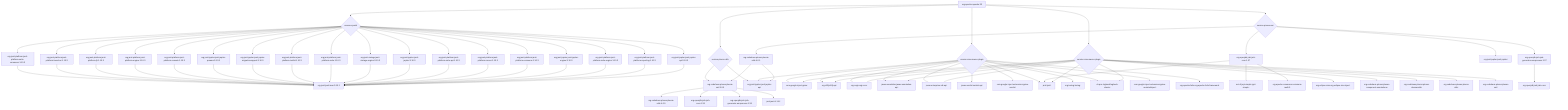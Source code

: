 graph TD
    org.junit.platform:junit-platform-suite-commons:1.10.3 --> org.junit:junit-bom:5.10.3
    org.junit.platform:junit-platform-launcher:1.10.3 --> org.junit:junit-bom:5.10.3
    org.junit.platform:junit-platform-jfr:1.10.3 --> org.junit:junit-bom:5.10.3
    org.junit.platform:junit-platform-engine:1.10.3 --> org.junit:junit-bom:5.10.3
    org.junit.platform:junit-platform-console:1.10.3 --> org.junit:junit-bom:5.10.3
    org.junit.jupiter:junit-jupiter-params:5.10.3 --> org.junit:junit-bom:5.10.3
    org.junit.jupiter:junit-jupiter-migrationsupport:5.10.3 --> org.junit:junit-bom:5.10.3
    org.junit.platform:junit-platform-testkit:1.10.3 --> org.junit:junit-bom:5.10.3
    org.apache:apache:33 --> org.eclipse.sisu:org.eclipse.sisu.inject:${version.sisu-maven-plugin}
    org.apache:apache:33 --> org.eclipse.sisu:org.eclipse.sisu.plexus:${version.sisu-maven-plugin}
    org.apache:apache:33 --> org.codehaus.plexus:plexus-utils:${version.plexus-utils}
    org.apache:apache:33 --> org.codehaus.plexus:plexus-xml:${version.plexus-xml}
    org.apache:apache:33 --> org.junit:junit-bom:${versions.junit5}
    org.junit.platform:junit-platform-suite:1.10.3 --> org.junit:junit-bom:5.10.3
    org.codehaus.plexus:plexus-utils:${version.plexus-utils} --> org.codehaus.plexus:plexus-xml:3.0.0
    org.codehaus.plexus:plexus-utils:${version.plexus-utils} --> org.junit.jupiter:junit-jupiter-api:
    org.eclipse.sisu:org.eclipse.sisu.inject:${version.sisu-maven-plugin} --> com.google.inject:guice:
    org.eclipse.sisu:org.eclipse.sisu.inject:${version.sisu-maven-plugin} --> org.slf4j:slf4j-api:
    org.eclipse.sisu:org.eclipse.sisu.inject:${version.sisu-maven-plugin} --> org.osgi:osgi.core:
    org.eclipse.sisu:org.eclipse.sisu.inject:${version.sisu-maven-plugin} --> javax.annotation:javax.annotation-api:
    org.eclipse.sisu:org.eclipse.sisu.inject:${version.sisu-maven-plugin} --> javax.enterprise:cdi-api:
    org.eclipse.sisu:org.eclipse.sisu.inject:${version.sisu-maven-plugin} --> javax.servlet:servlet-api:
    org.eclipse.sisu:org.eclipse.sisu.inject:${version.sisu-maven-plugin} --> com.google.inject.extensions:guice-servlet:
    org.eclipse.sisu:org.eclipse.sisu.inject:${version.sisu-maven-plugin} --> junit:junit:
    org.eclipse.sisu:org.eclipse.sisu.inject:${version.sisu-maven-plugin} --> org.junit.jupiter:junit-jupiter-api:
    org.eclipse.sisu:org.eclipse.sisu.inject:${version.sisu-maven-plugin} --> org.testng:testng:
    org.eclipse.sisu:org.eclipse.sisu.inject:${version.sisu-maven-plugin} --> ch.qos.logback:logback-classic:
    org.eclipse.sisu:org.eclipse.sisu.inject:${version.sisu-maven-plugin} --> com.google.inject.extensions:guice-assistedinject:
    org.eclipse.sisu:org.eclipse.sisu.inject:${version.sisu-maven-plugin} --> org.apache.felix:org.apache.felix.framework:
    org.junit.vintage:junit-vintage-engine:5.10.3 --> org.junit:junit-bom:5.10.3
    org.openjdk.jmh:jmh-core:1.37 --> junit:junit:
    org.openjdk.jmh:jmh-core:1.37 --> net.sf.jopt-simple:jopt-simple:
    org.openjdk.jmh:jmh-core:1.37 --> org.apache.commons:commons-math3:
    org.junit.jupiter:junit-jupiter:5.10.3 --> org.junit:junit-bom:5.10.3
    org.junit.platform:junit-platform-suite-api:1.10.3 --> org.junit:junit-bom:5.10.3
    org.junit.platform:junit-platform-runner:1.10.3 --> org.junit:junit-bom:5.10.3
    org.eclipse.sisu:org.eclipse.sisu.plexus:${version.sisu-maven-plugin} --> com.google.inject:guice:
    org.eclipse.sisu:org.eclipse.sisu.plexus:${version.sisu-maven-plugin} --> javax.annotation:javax.annotation-api:
    org.eclipse.sisu:org.eclipse.sisu.plexus:${version.sisu-maven-plugin} --> javax.enterprise:cdi-api:
    org.eclipse.sisu:org.eclipse.sisu.plexus:${version.sisu-maven-plugin} --> org.eclipse.sisu:org.eclipse.sisu.inject:
    org.eclipse.sisu:org.eclipse.sisu.plexus:${version.sisu-maven-plugin} --> org.codehaus.plexus:plexus-component-annotations:
    org.eclipse.sisu:org.eclipse.sisu.plexus:${version.sisu-maven-plugin} --> org.codehaus.plexus:plexus-classworlds:
    org.eclipse.sisu:org.eclipse.sisu.plexus:${version.sisu-maven-plugin} --> org.codehaus.plexus:plexus-utils:
    org.eclipse.sisu:org.eclipse.sisu.plexus:${version.sisu-maven-plugin} --> org.codehaus.plexus:plexus-xml:
    org.eclipse.sisu:org.eclipse.sisu.plexus:${version.sisu-maven-plugin} --> org.slf4j:slf4j-api:
    org.eclipse.sisu:org.eclipse.sisu.plexus:${version.sisu-maven-plugin} --> org.osgi:osgi.core:
    org.eclipse.sisu:org.eclipse.sisu.plexus:${version.sisu-maven-plugin} --> junit:junit:
    org.eclipse.sisu:org.eclipse.sisu.plexus:${version.sisu-maven-plugin} --> ch.qos.logback:logback-classic:
    org.openjdk.jmh:jmh-generator-annprocess:1.37 --> org.openjdk.jmh:jmh-core:
    org.codehaus.plexus:plexus-xml:3.0.0 --> org.codehaus.plexus:plexus-utils:4.0.0
    org.codehaus.plexus:plexus-xml:3.0.0 --> org.openjdk.jmh:jmh-core:1.36
    org.codehaus.plexus:plexus-xml:3.0.0 --> org.openjdk.jmh:jmh-generator-annprocess:1.36
    org.codehaus.plexus:plexus-xml:3.0.0 --> junit:junit:4.13.2
    org.junit.platform:junit-platform-commons:1.10.3 --> org.junit:junit-bom:5.10.3
    org.junit:junit-bom:${versions.junit5} --> org.junit.jupiter:junit-jupiter:5.10.3
    org.junit:junit-bom:${versions.junit5} --> org.junit.jupiter:junit-jupiter-api:5.10.3
    org.junit:junit-bom:${versions.junit5} --> org.junit.jupiter:junit-jupiter-engine:5.10.3
    org.junit:junit-bom:${versions.junit5} --> org.junit.jupiter:junit-jupiter-migrationsupport:5.10.3
    org.junit:junit-bom:${versions.junit5} --> org.junit.jupiter:junit-jupiter-params:5.10.3
    org.junit:junit-bom:${versions.junit5} --> org.junit.platform:junit-platform-commons:1.10.3
    org.junit:junit-bom:${versions.junit5} --> org.junit.platform:junit-platform-console:1.10.3
    org.junit:junit-bom:${versions.junit5} --> org.junit.platform:junit-platform-engine:1.10.3
    org.junit:junit-bom:${versions.junit5} --> org.junit.platform:junit-platform-jfr:1.10.3
    org.junit:junit-bom:${versions.junit5} --> org.junit.platform:junit-platform-launcher:1.10.3
    org.junit:junit-bom:${versions.junit5} --> org.junit.platform:junit-platform-reporting:1.10.3
    org.junit:junit-bom:${versions.junit5} --> org.junit.platform:junit-platform-runner:1.10.3
    org.junit:junit-bom:${versions.junit5} --> org.junit.platform:junit-platform-suite:1.10.3
    org.junit:junit-bom:${versions.junit5} --> org.junit.platform:junit-platform-suite-api:1.10.3
    org.junit:junit-bom:${versions.junit5} --> org.junit.platform:junit-platform-suite-commons:1.10.3
    org.junit:junit-bom:${versions.junit5} --> org.junit.platform:junit-platform-suite-engine:1.10.3
    org.junit:junit-bom:${versions.junit5} --> org.junit.platform:junit-platform-testkit:1.10.3
    org.junit:junit-bom:${versions.junit5} --> org.junit.vintage:junit-vintage-engine:5.10.3
    org.codehaus.plexus:plexus-xml:${version.plexus-xml} --> org.openjdk.jmh:jmh-core:1.37
    org.codehaus.plexus:plexus-xml:${version.plexus-xml} --> org.openjdk.jmh:jmh-generator-annprocess:1.37
    org.codehaus.plexus:plexus-xml:${version.plexus-xml} --> org.junit.jupiter:junit-jupiter:
    org.codehaus.plexus:plexus-xml:${version.plexus-xml} --> org.codehaus.plexus:plexus-utils:4.0.1
    org.codehaus.plexus:plexus-utils:4.0.1 --> org.codehaus.plexus:plexus-xml:3.0.0
    org.codehaus.plexus:plexus-utils:4.0.1 --> org.junit.jupiter:junit-jupiter-api:
    org.junit.jupiter:junit-jupiter-engine:5.10.3 --> org.junit:junit-bom:5.10.3
    org.junit.platform:junit-platform-suite-engine:1.10.3 --> org.junit:junit-bom:5.10.3
    org.junit.platform:junit-platform-reporting:1.10.3 --> org.junit:junit-bom:5.10.3
    org.junit.jupiter:junit-jupiter-api:5.10.3 --> org.junit:junit-bom:5.10.3